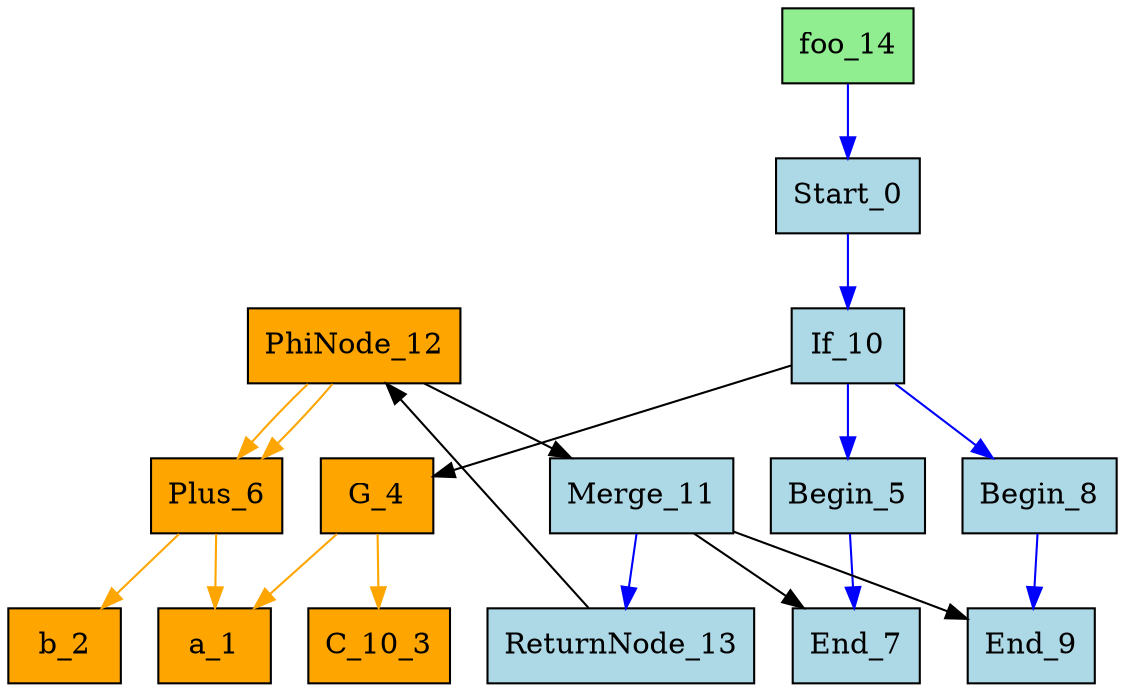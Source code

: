 digraph{
	node0 [ shape="box", style="filled", color="black", label="Start_0", fillcolor="lightblue"]
	node1 [ shape="box", style="filled", color="black", label="a_1", fillcolor="orange"]
	node2 [ shape="box", style="filled", color="black", label="b_2", fillcolor="orange"]
	node3 [ shape="box", style="filled", color="black", label="C_10_3", fillcolor="orange"]
	node4 [ shape="box", style="filled", color="black", label="G_4", fillcolor="orange"]
	node5 [ shape="box", style="filled", color="black", label="Begin_5", fillcolor="lightblue"]
	node6 [ shape="box", style="filled", color="black", label="Plus_6", fillcolor="orange"]
	node7 [ shape="box", style="filled", color="black", label="End_7", fillcolor="lightblue"]
	node8 [ shape="box", style="filled", color="black", label="Begin_8", fillcolor="lightblue"]
	node9 [ shape="box", style="filled", color="black", label="End_9", fillcolor="lightblue"]
	node10 [ shape="box", style="filled", color="black", label="If_10", fillcolor="lightblue"]
	node11 [ shape="box", style="filled", color="black", label="Merge_11", fillcolor="lightblue"]
	node12 [ shape="box", style="filled", color="black", label="PhiNode_12", fillcolor="orange"]
	node13 [ shape="box", style="filled", color="black", label="ReturnNode_13", fillcolor="lightblue"]
	node14 [ shape="box", style="filled", color="black", label="foo_14", fillcolor="lightgreen"]

	node0 -> node10 [color="blue"]
	node4 -> node1 [color="orange"]
	node4 -> node3 [color="orange"]
	node5 -> node7 [color="blue"]
	node6 -> node1 [color="orange"]
	node6 -> node2 [color="orange"]
	node8 -> node9 [color="blue"]
	node10 -> node4
	node10 -> node5 [color="blue"]
	node10 -> node8 [color="blue"]
	node11 -> node13 [color="blue"]
	node11 -> node7
	node11 -> node9
	node12 -> node6 [color="orange"]
	node12 -> node6 [color="orange"]
	node12 -> node11
	node13 -> node12
	node14 -> node0 [color="blue"]
}
